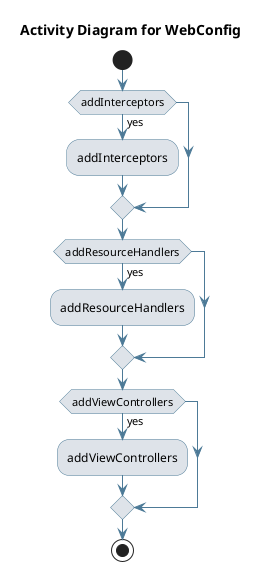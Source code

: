@startuml
skinparam activity {
 BackgroundColor #DEE3E9 
 BorderColor #4D7A97 
 ArrowColor #4D7A97 
}
!pragma useVerticalIf on
start
title Activity Diagram for WebConfig

if (addInterceptors) then (yes)
:addInterceptors;
endif
if (addResourceHandlers) then (yes)
:addResourceHandlers;
endif
if (addViewControllers) then (yes)
:addViewControllers;
endif
stop
@enduml
